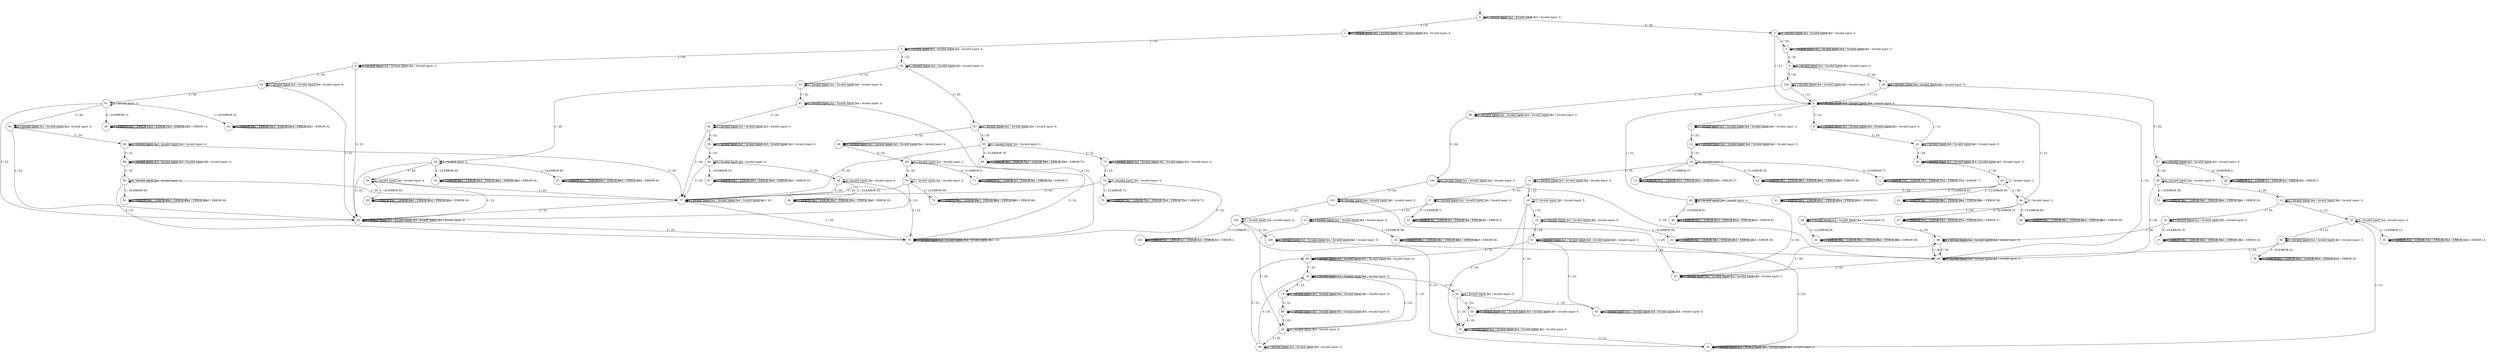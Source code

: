 digraph g {
__start0 [label="" shape="none"];

	s0 [shape="circle" label="0"];
	s1 [shape="circle" label="1"];
	s2 [shape="circle" label="2"];
	s3 [shape="circle" label="3"];
	s4 [shape="circle" label="4"];
	s5 [shape="circle" label="5"];
	s6 [shape="circle" label="6"];
	s7 [shape="circle" label="7"];
	s8 [shape="circle" label="8"];
	s9 [shape="circle" label="9"];
	s10 [shape="circle" label="10"];
	s11 [shape="circle" label="11"];
	s12 [shape="circle" label="12"];
	s13 [shape="circle" label="13"];
	s14 [shape="circle" label="14"];
	s15 [shape="circle" label="15"];
	s16 [shape="circle" label="16"];
	s17 [shape="circle" label="17"];
	s18 [shape="circle" label="18"];
	s19 [shape="circle" label="19"];
	s20 [shape="circle" label="20"];
	s21 [shape="circle" label="21"];
	s22 [shape="circle" label="22"];
	s23 [shape="circle" label="23"];
	s24 [shape="circle" label="24"];
	s25 [shape="circle" label="25"];
	s26 [shape="circle" label="26"];
	s27 [shape="circle" label="27"];
	s28 [shape="circle" label="28"];
	s29 [shape="circle" label="29"];
	s30 [shape="circle" label="30"];
	s31 [shape="circle" label="31"];
	s32 [shape="circle" label="32"];
	s33 [shape="circle" label="33"];
	s34 [shape="circle" label="34"];
	s35 [shape="circle" label="35"];
	s36 [shape="circle" label="36"];
	s37 [shape="circle" label="37"];
	s38 [shape="circle" label="38"];
	s39 [shape="circle" label="39"];
	s40 [shape="circle" label="40"];
	s41 [shape="circle" label="41"];
	s42 [shape="circle" label="42"];
	s43 [shape="circle" label="43"];
	s44 [shape="circle" label="44"];
	s45 [shape="circle" label="45"];
	s46 [shape="circle" label="46"];
	s47 [shape="circle" label="47"];
	s48 [shape="circle" label="48"];
	s49 [shape="circle" label="49"];
	s50 [shape="circle" label="50"];
	s51 [shape="circle" label="51"];
	s52 [shape="circle" label="52"];
	s53 [shape="circle" label="53"];
	s54 [shape="circle" label="54"];
	s55 [shape="circle" label="55"];
	s56 [shape="circle" label="56"];
	s57 [shape="circle" label="57"];
	s58 [shape="circle" label="58"];
	s59 [shape="circle" label="59"];
	s60 [shape="circle" label="60"];
	s61 [shape="circle" label="61"];
	s62 [shape="circle" label="62"];
	s63 [shape="circle" label="63"];
	s64 [shape="circle" label="64"];
	s65 [shape="circle" label="65"];
	s66 [shape="circle" label="66"];
	s67 [shape="circle" label="67"];
	s68 [shape="circle" label="68"];
	s69 [shape="circle" label="69"];
	s70 [shape="circle" label="70"];
	s71 [shape="circle" label="71"];
	s72 [shape="circle" label="72"];
	s73 [shape="circle" label="73"];
	s74 [shape="circle" label="74"];
	s75 [shape="circle" label="75"];
	s76 [shape="circle" label="76"];
	s77 [shape="circle" label="77"];
	s78 [shape="circle" label="78"];
	s79 [shape="circle" label="79"];
	s80 [shape="circle" label="80"];
	s81 [shape="circle" label="81"];
	s82 [shape="circle" label="82"];
	s83 [shape="circle" label="83"];
	s84 [shape="circle" label="84"];
	s85 [shape="circle" label="85"];
	s86 [shape="circle" label="86"];
	s87 [shape="circle" label="87"];
	s88 [shape="circle" label="88"];
	s89 [shape="circle" label="89"];
	s90 [shape="circle" label="90"];
	s91 [shape="circle" label="91"];
	s92 [shape="circle" label="92"];
	s93 [shape="circle" label="93"];
	s94 [shape="circle" label="94"];
	s95 [shape="circle" label="95"];
	s96 [shape="circle" label="96"];
	s97 [shape="circle" label="97"];
	s98 [shape="circle" label="98"];
	s99 [shape="circle" label="99"];
	s100 [shape="circle" label="100"];
	s101 [shape="circle" label="101"];
	s102 [shape="circle" label="102"];
	s103 [shape="circle" label="103"];
	s104 [shape="circle" label="104"];
	s105 [shape="circle" label="105"];
	s0 -> s0 [label="1 / Invalid input: 1;"];
	s0 -> s0 [label="2 / Invalid input: 2;"];
	s0 -> s0 [label="3 / Invalid input: 3;"];
	s0 -> s1 [label="4 / 25;"];
	s0 -> s2 [label="5 / 26;"];
	s1 -> s1 [label="1 / Invalid input: 1;"];
	s1 -> s1 [label="2 / Invalid input: 2;"];
	s1 -> s1 [label="3 / Invalid input: 3;"];
	s1 -> s1 [label="4 / Invalid input: 4;"];
	s1 -> s3 [label="5 / 25;"];
	s2 -> s4 [label="1 / 21;"];
	s2 -> s2 [label="2 / Invalid input: 2;"];
	s2 -> s5 [label="3 / 20;"];
	s2 -> s2 [label="4 / Invalid input: 4;"];
	s2 -> s2 [label="5 / Invalid input: 5;"];
	s3 -> s3 [label="1 / Invalid input: 1;"];
	s3 -> s3 [label="2 / Invalid input: 2;"];
	s3 -> s6 [label="3 / 20;"];
	s3 -> s3 [label="4 / Invalid input: 4;"];
	s3 -> s56 [label="5 / 22;"];
	s4 -> s4 [label="1 / Invalid input: 1;"];
	s4 -> s7 [label="2 / 21;"];
	s4 -> s4 [label="3 / Invalid input: 3;"];
	s4 -> s4 [label="4 / Invalid input: 4;"];
	s4 -> s8 [label="5 / 22;"];
	s5 -> s5 [label="1 / Invalid input: 1;"];
	s5 -> s5 [label="2 / Invalid input: 2;"];
	s5 -> s9 [label="3 / 26;"];
	s5 -> s5 [label="4 / Invalid input: 4;"];
	s5 -> s5 [label="5 / Invalid input: 5;"];
	s6 -> s6 [label="1 / Invalid input: 1;"];
	s6 -> s6 [label="2 / Invalid input: 2;"];
	s6 -> s95 [label="3 / 22;"];
	s6 -> s6 [label="4 / Invalid input: 4;"];
	s6 -> s63 [label="5 / 20;"];
	s7 -> s7 [label="1 / Invalid input: 1;"];
	s7 -> s7 [label="2 / Invalid input: 2;"];
	s7 -> s12 [label="3 / 23;"];
	s7 -> s7 [label="4 / Invalid input: 4;"];
	s7 -> s7 [label="5 / Invalid input: 5;"];
	s8 -> s8 [label="1 / Invalid input: 1;"];
	s8 -> s8 [label="2 / Invalid input: 2;"];
	s8 -> s42 [label="3 / 24;"];
	s8 -> s8 [label="4 / Invalid input: 4;"];
	s8 -> s8 [label="5 / Invalid input: 5;"];
	s9 -> s9 [label="1 / Invalid input: 1;"];
	s9 -> s9 [label="2 / Invalid input: 2;"];
	s9 -> s104 [label="3 / 26;"];
	s9 -> s9 [label="4 / Invalid input: 4;"];
	s9 -> s29 [label="5 / 26;"];
	s10 -> s13 [label="1 / 21;ERROR 37;"];
	s10 -> s10 [label="2 / Invalid input: 2;"];
	s10 -> s14 [label="3 / 21;ERROR 30;"];
	s10 -> s11 [label="4 / 25;ERROR 77;"];
	s10 -> s15 [label="5 / 25;"];
	s11 -> s11 [label="1 / ERROR 77;"];
	s11 -> s11 [label="2 / ERROR 77;"];
	s11 -> s11 [label="3 / ERROR 77;"];
	s11 -> s11 [label="4 / ERROR 77;"];
	s11 -> s11 [label="5 / ERROR 77;"];
	s12 -> s12 [label="1 / Invalid input: 1;"];
	s12 -> s12 [label="2 / Invalid input: 2;"];
	s12 -> s10 [label="3 / 23;"];
	s12 -> s12 [label="4 / Invalid input: 4;"];
	s12 -> s12 [label="5 / Invalid input: 5;"];
	s13 -> s13 [label="1 / ERROR 37;"];
	s13 -> s13 [label="2 / ERROR 37;"];
	s13 -> s13 [label="3 / ERROR 37;"];
	s13 -> s13 [label="4 / ERROR 37;"];
	s13 -> s13 [label="5 / ERROR 37;"];
	s14 -> s14 [label="1 / ERROR 30;"];
	s14 -> s14 [label="2 / ERROR 30;"];
	s14 -> s14 [label="3 / ERROR 30;"];
	s14 -> s14 [label="4 / ERROR 30;"];
	s14 -> s14 [label="5 / ERROR 30;"];
	s15 -> s15 [label="1 / Invalid input: 1;"];
	s15 -> s16 [label="2 / 23;"];
	s15 -> s15 [label="3 / Invalid input: 3;"];
	s15 -> s15 [label="4 / Invalid input: 4;"];
	s15 -> s17 [label="5 / 23;"];
	s16 -> s18 [label="1 / 25;"];
	s16 -> s19 [label="2 / 25;"];
	s16 -> s16 [label="3 / Invalid input: 3;"];
	s16 -> s20 [label="4 / 24;"];
	s16 -> s16 [label="5 / Invalid input: 5;"];
	s17 -> s17 [label="1 / Invalid input: 1;"];
	s17 -> s17 [label="2 / Invalid input: 2;"];
	s17 -> s21 [label="3 / 22;"];
	s17 -> s17 [label="4 / Invalid input: 4;"];
	s17 -> s22 [label="5 / 23;ERROR 3;"];
	s18 -> s18 [label="1 / Invalid input: 1;"];
	s18 -> s23 [label="2 / 23;ERROR 28;"];
	s18 -> s18 [label="3 / Invalid input: 3;"];
	s18 -> s18 [label="4 / Invalid input: 4;"];
	s18 -> s51 [label="5 / 23;"];
	s19 -> s19 [label="1 / Invalid input: 1;"];
	s19 -> s19 [label="2 / Invalid input: 2;"];
	s19 -> s52 [label="3 / 21;"];
	s19 -> s19 [label="4 / Invalid input: 4;"];
	s19 -> s19 [label="5 / Invalid input: 5;"];
	s20 -> s20 [label="1 / Invalid input: 1;"];
	s20 -> s20 [label="2 / Invalid input: 2;"];
	s20 -> s20 [label="3 / Invalid input: 3;"];
	s20 -> s19 [label="4 / 25;"];
	s20 -> s20 [label="5 / Invalid input: 5;"];
	s21 -> s21 [label="1 / Invalid input: 1;"];
	s21 -> s24 [label="2 / 25;ERROR 48;"];
	s21 -> s21 [label="3 / Invalid input: 3;"];
	s21 -> s21 [label="4 / Invalid input: 4;"];
	s21 -> s25 [label="5 / 25;"];
	s22 -> s22 [label="1 / ERROR 3;"];
	s22 -> s22 [label="2 / ERROR 3;"];
	s22 -> s22 [label="3 / ERROR 3;"];
	s22 -> s22 [label="4 / ERROR 3;"];
	s22 -> s22 [label="5 / ERROR 3;"];
	s23 -> s23 [label="1 / ERROR 28;"];
	s23 -> s23 [label="2 / ERROR 28;"];
	s23 -> s23 [label="3 / ERROR 28;"];
	s23 -> s23 [label="4 / ERROR 28;"];
	s23 -> s23 [label="5 / ERROR 28;"];
	s24 -> s24 [label="1 / ERROR 48;"];
	s24 -> s24 [label="2 / ERROR 48;"];
	s24 -> s24 [label="3 / ERROR 48;"];
	s24 -> s24 [label="4 / ERROR 48;"];
	s24 -> s24 [label="5 / ERROR 48;"];
	s25 -> s60 [label="1 / 19;"];
	s25 -> s26 [label="2 / 26;"];
	s25 -> s25 [label="3 / Invalid input: 3;"];
	s25 -> s25 [label="4 / Invalid input: 4;"];
	s25 -> s78 [label="5 / 23;"];
	s26 -> s26 [label="1 / Invalid input: 1;"];
	s26 -> s26 [label="2 / Invalid input: 2;"];
	s26 -> s26 [label="3 / Invalid input: 3;"];
	s26 -> s78 [label="4 / 25;"];
	s26 -> s60 [label="5 / 21;"];
	s27 -> s27 [label="1 / Invalid input: 1;"];
	s27 -> s27 [label="2 / Invalid input: 2;"];
	s27 -> s30 [label="3 / 26;"];
	s27 -> s28 [label="4 / 26;ERROR 2;"];
	s27 -> s27 [label="5 / Invalid input: 5;"];
	s28 -> s28 [label="1 / ERROR 2;"];
	s28 -> s28 [label="2 / ERROR 2;"];
	s28 -> s28 [label="3 / ERROR 2;"];
	s28 -> s28 [label="4 / ERROR 2;"];
	s28 -> s28 [label="5 / ERROR 2;"];
	s29 -> s4 [label="1 / 21;"];
	s29 -> s29 [label="2 / Invalid input: 2;"];
	s29 -> s27 [label="3 / 20;"];
	s29 -> s29 [label="4 / Invalid input: 4;"];
	s29 -> s29 [label="5 / Invalid input: 5;"];
	s30 -> s30 [label="1 / Invalid input: 1;"];
	s30 -> s31 [label="2 / 19;ERROR 26;"];
	s30 -> s96 [label="3 / 26;"];
	s30 -> s30 [label="4 / Invalid input: 4;"];
	s30 -> s32 [label="5 / 26;"];
	s31 -> s31 [label="1 / ERROR 26;"];
	s31 -> s31 [label="2 / ERROR 26;"];
	s31 -> s31 [label="3 / ERROR 26;"];
	s31 -> s31 [label="4 / ERROR 26;"];
	s31 -> s31 [label="5 / ERROR 26;"];
	s32 -> s33 [label="1 / 21;"];
	s32 -> s32 [label="2 / Invalid input: 2;"];
	s32 -> s34 [label="3 / 20;"];
	s32 -> s32 [label="4 / Invalid input: 4;"];
	s32 -> s32 [label="5 / Invalid input: 5;"];
	s33 -> s33 [label="1 / Invalid input: 1;"];
	s33 -> s52 [label="2 / 21;"];
	s33 -> s35 [label="3 / 21;ERROR 13;"];
	s33 -> s33 [label="4 / Invalid input: 4;"];
	s33 -> s36 [label="5 / 22;"];
	s34 -> s34 [label="1 / Invalid input: 1;"];
	s34 -> s34 [label="2 / Invalid input: 2;"];
	s34 -> s98 [label="3 / 26;"];
	s34 -> s37 [label="4 / 20;ERROR 18;"];
	s34 -> s34 [label="5 / Invalid input: 5;"];
	s35 -> s35 [label="1 / ERROR 13;"];
	s35 -> s35 [label="2 / ERROR 13;"];
	s35 -> s35 [label="3 / ERROR 13;"];
	s35 -> s35 [label="4 / ERROR 13;"];
	s35 -> s35 [label="5 / ERROR 13;"];
	s36 -> s36 [label="1 / Invalid input: 1;"];
	s36 -> s38 [label="2 / 20;ERROR 42;"];
	s36 -> s96 [label="3 / 24;"];
	s36 -> s36 [label="4 / Invalid input: 4;"];
	s36 -> s36 [label="5 / Invalid input: 5;"];
	s37 -> s37 [label="1 / ERROR 18;"];
	s37 -> s37 [label="2 / ERROR 18;"];
	s37 -> s37 [label="3 / ERROR 18;"];
	s37 -> s37 [label="4 / ERROR 18;"];
	s37 -> s37 [label="5 / ERROR 18;"];
	s38 -> s38 [label="1 / ERROR 42;"];
	s38 -> s38 [label="2 / ERROR 42;"];
	s38 -> s38 [label="3 / ERROR 42;"];
	s38 -> s38 [label="4 / ERROR 42;"];
	s38 -> s38 [label="5 / ERROR 42;"];
	s39 -> s39 [label="1 / Invalid input: 1;"];
	s39 -> s39 [label="2 / Invalid input: 2;"];
	s39 -> s40 [label="3 / 26;"];
	s39 -> s39 [label="4 / Invalid input: 4;"];
	s39 -> s39 [label="5 / Invalid input: 5;"];
	s40 -> s40 [label="1 / Invalid input: 1;"];
	s40 -> s43 [label="2 / 22;ERROR 58;"];
	s40 -> s44 [label="3 / 26;"];
	s40 -> s41 [label="4 / 19;ERROR 62;"];
	s40 -> s45 [label="5 / 26;"];
	s41 -> s41 [label="1 / ERROR 62;"];
	s41 -> s41 [label="2 / ERROR 62;"];
	s41 -> s41 [label="3 / ERROR 62;"];
	s41 -> s41 [label="4 / ERROR 62;"];
	s41 -> s41 [label="5 / ERROR 62;"];
	s42 -> s4 [label="1 / 21;"];
	s42 -> s42 [label="2 / Invalid input: 2;"];
	s42 -> s39 [label="3 / 20;"];
	s42 -> s42 [label="4 / Invalid input: 4;"];
	s42 -> s42 [label="5 / Invalid input: 5;"];
	s43 -> s43 [label="1 / ERROR 58;"];
	s43 -> s43 [label="2 / ERROR 58;"];
	s43 -> s43 [label="3 / ERROR 58;"];
	s43 -> s43 [label="4 / ERROR 58;"];
	s43 -> s43 [label="5 / ERROR 58;"];
	s44 -> s4 [label="1 / 21;"];
	s44 -> s44 [label="2 / Invalid input: 2;"];
	s44 -> s46 [label="3 / 20;"];
	s44 -> s47 [label="4 / 26;ERROR 27;"];
	s44 -> s48 [label="5 / 22;ERROR 66;"];
	s45 -> s4 [label="1 / 21;"];
	s45 -> s45 [label="2 / Invalid input: 2;"];
	s45 -> s97 [label="3 / 20;"];
	s45 -> s45 [label="4 / Invalid input: 4;"];
	s45 -> s49 [label="5 / 25;ERROR 81;"];
	s46 -> s46 [label="1 / Invalid input: 1;"];
	s46 -> s46 [label="2 / Invalid input: 2;"];
	s46 -> s98 [label="3 / 26;"];
	s46 -> s46 [label="4 / Invalid input: 4;"];
	s46 -> s50 [label="5 / 21;ERROR 99;"];
	s47 -> s47 [label="1 / ERROR 27;"];
	s47 -> s47 [label="2 / ERROR 27;"];
	s47 -> s47 [label="3 / ERROR 27;"];
	s47 -> s47 [label="4 / ERROR 27;"];
	s47 -> s47 [label="5 / ERROR 27;"];
	s48 -> s48 [label="1 / ERROR 66;"];
	s48 -> s48 [label="2 / ERROR 66;"];
	s48 -> s48 [label="3 / ERROR 66;"];
	s48 -> s48 [label="4 / ERROR 66;"];
	s48 -> s48 [label="5 / ERROR 66;"];
	s49 -> s49 [label="1 / ERROR 81;"];
	s49 -> s49 [label="2 / ERROR 81;"];
	s49 -> s49 [label="3 / ERROR 81;"];
	s49 -> s49 [label="4 / ERROR 81;"];
	s49 -> s49 [label="5 / ERROR 81;"];
	s50 -> s50 [label="1 / ERROR 99;"];
	s50 -> s50 [label="2 / ERROR 99;"];
	s50 -> s50 [label="3 / ERROR 99;"];
	s50 -> s50 [label="4 / ERROR 99;"];
	s50 -> s50 [label="5 / ERROR 99;"];
	s51 -> s51 [label="1 / Invalid input: 1;"];
	s51 -> s51 [label="2 / Invalid input: 2;"];
	s51 -> s60 [label="3 / 23;"];
	s51 -> s51 [label="4 / Invalid input: 4;"];
	s51 -> s51 [label="5 / Invalid input: 5;"];
	s52 -> s52 [label="1 / Invalid input: 1;"];
	s52 -> s52 [label="2 / Invalid input: 2;"];
	s52 -> s51 [label="3 / 23;"];
	s52 -> s52 [label="4 / Invalid input: 4;"];
	s52 -> s52 [label="5 / Invalid input: 5;"];
	s53 -> s53 [label="1 / Invalid input: 1;"];
	s53 -> s53 [label="2 / Invalid input: 2;"];
	s53 -> s54 [label="3 / 20;"];
	s53 -> s53 [label="4 / Invalid input: 4;"];
	s53 -> s81 [label="5 / 22;"];
	s54 -> s57 [label="1 / 24;ERROR 65;"];
	s54 -> s54 [label="2 / Invalid input: 2;"];
	s54 -> s95 [label="3 / 22;"];
	s54 -> s55 [label="4 / 23;ERROR 46;"];
	s54 -> s58 [label="5 / 20;"];
	s55 -> s55 [label="1 / ERROR 46;"];
	s55 -> s55 [label="2 / ERROR 46;"];
	s55 -> s55 [label="3 / ERROR 46;"];
	s55 -> s55 [label="4 / ERROR 46;"];
	s55 -> s55 [label="5 / ERROR 46;"];
	s56 -> s56 [label="1 / Invalid input: 1;"];
	s56 -> s56 [label="2 / Invalid input: 2;"];
	s56 -> s67 [label="3 / 20;"];
	s56 -> s56 [label="4 / Invalid input: 4;"];
	s56 -> s53 [label="5 / 22;"];
	s57 -> s57 [label="1 / ERROR 65;"];
	s57 -> s57 [label="2 / ERROR 65;"];
	s57 -> s57 [label="3 / ERROR 65;"];
	s57 -> s57 [label="4 / ERROR 65;"];
	s57 -> s57 [label="5 / ERROR 65;"];
	s58 -> s59 [label="1 / 20;ERROR 93;"];
	s58 -> s58 [label="2 / Invalid input: 2;"];
	s58 -> s95 [label="3 / 22;"];
	s58 -> s58 [label="4 / Invalid input: 4;"];
	s58 -> s77 [label="5 / 20;"];
	s59 -> s59 [label="1 / ERROR 93;"];
	s59 -> s59 [label="2 / ERROR 93;"];
	s59 -> s59 [label="3 / ERROR 93;"];
	s59 -> s59 [label="4 / ERROR 93;"];
	s59 -> s59 [label="5 / ERROR 93;"];
	s60 -> s60 [label="1 / Invalid input: 1;"];
	s60 -> s60 [label="2 / Invalid input: 2;"];
	s60 -> s60 [label="3 / Invalid input: 3;"];
	s60 -> s60 [label="4 / Invalid input: 4;"];
	s60 -> s78 [label="5 / 25;"];
	s61 -> s64 [label="1 / 20;ERROR 22;"];
	s61 -> s61 [label="2 / Invalid input: 2;"];
	s61 -> s95 [label="3 / 22;"];
	s61 -> s62 [label="4 / 23;ERROR 12;"];
	s61 -> s92 [label="5 / 20;"];
	s62 -> s62 [label="1 / ERROR 12;"];
	s62 -> s62 [label="2 / ERROR 12;"];
	s62 -> s62 [label="3 / ERROR 12;"];
	s62 -> s62 [label="4 / ERROR 12;"];
	s62 -> s62 [label="5 / ERROR 12;"];
	s63 -> s63 [label="1 / Invalid input: 1;"];
	s63 -> s63 [label="2 / Invalid input: 2;"];
	s63 -> s95 [label="3 / 22;"];
	s63 -> s63 [label="4 / Invalid input: 4;"];
	s63 -> s61 [label="5 / 20;"];
	s64 -> s64 [label="1 / ERROR 22;"];
	s64 -> s64 [label="2 / ERROR 22;"];
	s64 -> s64 [label="3 / ERROR 22;"];
	s64 -> s64 [label="4 / ERROR 22;"];
	s64 -> s64 [label="5 / ERROR 22;"];
	s65 -> s65 [label="1 / Invalid input: 1;"];
	s65 -> s65 [label="2 / Invalid input: 2;"];
	s65 -> s73 [label="3 / 22;"];
	s65 -> s66 [label="4 / 23;ERROR 70;"];
	s65 -> s77 [label="5 / 20;"];
	s66 -> s66 [label="1 / ERROR 70;"];
	s66 -> s66 [label="2 / ERROR 70;"];
	s66 -> s66 [label="3 / ERROR 70;"];
	s66 -> s66 [label="4 / ERROR 70;"];
	s66 -> s66 [label="5 / ERROR 70;"];
	s67 -> s67 [label="1 / Invalid input: 1;"];
	s67 -> s67 [label="2 / Invalid input: 2;"];
	s67 -> s68 [label="3 / 22;"];
	s67 -> s67 [label="4 / Invalid input: 4;"];
	s67 -> s65 [label="5 / 20;"];
	s68 -> s68 [label="1 / Invalid input: 1;"];
	s68 -> s68 [label="2 / Invalid input: 2;"];
	s68 -> s68 [label="3 / Invalid input: 3;"];
	s68 -> s68 [label="4 / Invalid input: 4;"];
	s68 -> s69 [label="5 / 25;"];
	s69 -> s69 [label="1 / Invalid input: 1;"];
	s69 -> s69 [label="2 / Invalid input: 2;"];
	s69 -> s70 [label="3 / 20;"];
	s69 -> s71 [label="4 / 21;ERROR 5;"];
	s69 -> s76 [label="5 / 22;"];
	s70 -> s70 [label="1 / Invalid input: 1;"];
	s70 -> s70 [label="2 / Invalid input: 2;"];
	s70 -> s95 [label="3 / 22;"];
	s70 -> s72 [label="4 / 22;ERROR 89;"];
	s70 -> s77 [label="5 / 20;"];
	s71 -> s71 [label="1 / ERROR 5;"];
	s71 -> s71 [label="2 / ERROR 5;"];
	s71 -> s71 [label="3 / ERROR 5;"];
	s71 -> s71 [label="4 / ERROR 5;"];
	s71 -> s71 [label="5 / ERROR 5;"];
	s72 -> s72 [label="1 / ERROR 89;"];
	s72 -> s72 [label="2 / ERROR 89;"];
	s72 -> s72 [label="3 / ERROR 89;"];
	s72 -> s72 [label="4 / ERROR 89;"];
	s72 -> s72 [label="5 / ERROR 89;"];
	s73 -> s73 [label="1 / Invalid input: 1;"];
	s73 -> s73 [label="2 / Invalid input: 2;"];
	s73 -> s73 [label="3 / Invalid input: 3;"];
	s73 -> s73 [label="4 / Invalid input: 4;"];
	s73 -> s74 [label="5 / 25;"];
	s74 -> s74 [label="1 / Invalid input: 1;"];
	s74 -> s75 [label="2 / 25;ERROR 72;"];
	s74 -> s77 [label="3 / 20;"];
	s74 -> s74 [label="4 / Invalid input: 4;"];
	s74 -> s76 [label="5 / 22;"];
	s75 -> s75 [label="1 / ERROR 72;"];
	s75 -> s75 [label="2 / ERROR 72;"];
	s75 -> s75 [label="3 / ERROR 72;"];
	s75 -> s75 [label="4 / ERROR 72;"];
	s75 -> s75 [label="5 / ERROR 72;"];
	s76 -> s76 [label="1 / Invalid input: 1;"];
	s76 -> s76 [label="2 / Invalid input: 2;"];
	s76 -> s77 [label="3 / 20;"];
	s76 -> s76 [label="4 / Invalid input: 4;"];
	s76 -> s76 [label="5 / 22;"];
	s77 -> s77 [label="1 / Invalid input: 1;"];
	s77 -> s77 [label="2 / Invalid input: 2;"];
	s77 -> s95 [label="3 / 22;"];
	s77 -> s77 [label="4 / Invalid input: 4;"];
	s77 -> s77 [label="5 / 20;"];
	s78 -> s78 [label="1 / Invalid input: 1;"];
	s78 -> s94 [label="2 / 23;"];
	s78 -> s78 [label="3 / Invalid input: 3;"];
	s78 -> s78 [label="4 / Invalid input: 4;"];
	s78 -> s79 [label="5 / 23;"];
	s79 -> s79 [label="1 / Invalid input: 1;"];
	s79 -> s79 [label="2 / Invalid input: 2;"];
	s79 -> s80 [label="3 / 22;"];
	s79 -> s79 [label="4 / Invalid input: 4;"];
	s79 -> s79 [label="5 / Invalid input: 5;"];
	s80 -> s80 [label="1 / Invalid input: 1;"];
	s80 -> s80 [label="2 / Invalid input: 2;"];
	s80 -> s80 [label="3 / Invalid input: 3;"];
	s80 -> s80 [label="4 / Invalid input: 4;"];
	s80 -> s25 [label="5 / 25;"];
	s81 -> s81 [label="1 / Invalid input: 1;"];
	s81 -> s81 [label="2 / Invalid input: 2;"];
	s81 -> s82 [label="3 / 20;"];
	s81 -> s81 [label="4 / Invalid input: 4;"];
	s81 -> s76 [label="5 / 22;"];
	s82 -> s82 [label="1 / Invalid input: 1;"];
	s82 -> s82 [label="2 / Invalid input: 2;"];
	s82 -> s83 [label="3 / 22;"];
	s82 -> s82 [label="4 / Invalid input: 4;"];
	s82 -> s77 [label="5 / 20;"];
	s83 -> s83 [label="1 / Invalid input: 1;"];
	s83 -> s83 [label="2 / Invalid input: 2;"];
	s83 -> s83 [label="3 / Invalid input: 3;"];
	s83 -> s83 [label="4 / Invalid input: 4;"];
	s83 -> s84 [label="5 / 25;"];
	s84 -> s87 [label="1 / 25;ERROR 33;"];
	s84 -> s84 [label="2 / Invalid input: 2;"];
	s84 -> s77 [label="3 / 20;"];
	s84 -> s84 [label="4 / Invalid input: 4;"];
	s84 -> s85 [label="5 / 22;"];
	s85 -> s86 [label="1 / 25;ERROR 35;"];
	s85 -> s85 [label="2 / Invalid input: 2;"];
	s85 -> s77 [label="3 / 20;"];
	s85 -> s85 [label="4 / Invalid input: 4;"];
	s85 -> s76 [label="5 / 22;"];
	s86 -> s86 [label="1 / ERROR 35;"];
	s86 -> s86 [label="2 / ERROR 35;"];
	s86 -> s86 [label="3 / ERROR 35;"];
	s86 -> s86 [label="4 / ERROR 35;"];
	s86 -> s86 [label="5 / ERROR 35;"];
	s87 -> s87 [label="1 / ERROR 33;"];
	s87 -> s87 [label="2 / ERROR 33;"];
	s87 -> s87 [label="3 / ERROR 33;"];
	s87 -> s87 [label="4 / ERROR 33;"];
	s87 -> s87 [label="5 / ERROR 33;"];
	s88 -> s88 [label="1 / Invalid input: 1;"];
	s88 -> s88 [label="2 / Invalid input: 2;"];
	s88 -> s89 [label="3 / 22;"];
	s88 -> s88 [label="4 / Invalid input: 4;"];
	s88 -> s77 [label="5 / 20;"];
	s89 -> s89 [label="1 / Invalid input: 1;"];
	s89 -> s89 [label="2 / Invalid input: 2;"];
	s89 -> s89 [label="3 / Invalid input: 3;"];
	s89 -> s89 [label="4 / Invalid input: 4;"];
	s89 -> s90 [label="5 / 25;"];
	s90 -> s91 [label="1 / 26;ERROR 69;"];
	s90 -> s90 [label="2 / Invalid input: 2;"];
	s90 -> s77 [label="3 / 20;"];
	s90 -> s90 [label="4 / Invalid input: 4;"];
	s90 -> s76 [label="5 / 22;"];
	s91 -> s91 [label="1 / ERROR 69;"];
	s91 -> s91 [label="2 / ERROR 69;"];
	s91 -> s91 [label="3 / ERROR 69;"];
	s91 -> s91 [label="4 / ERROR 69;"];
	s91 -> s91 [label="5 / ERROR 69;"];
	s92 -> s92 [label="1 / Invalid input: 1;"];
	s92 -> s92 [label="2 / Invalid input: 2;"];
	s92 -> s95 [label="3 / 22;"];
	s92 -> s92 [label="4 / Invalid input: 4;"];
	s92 -> s88 [label="5 / 20;"];
	s93 -> s93 [label="1 / Invalid input: 1;"];
	s93 -> s93 [label="2 / Invalid input: 2;"];
	s93 -> s93 [label="3 / Invalid input: 3;"];
	s93 -> s93 [label="4 / Invalid input: 4;"];
	s93 -> s51 [label="5 / 23;"];
	s94 -> s93 [label="1 / 25;"];
	s94 -> s19 [label="2 / 25;"];
	s94 -> s94 [label="3 / Invalid input: 3;"];
	s94 -> s20 [label="4 / 24;"];
	s94 -> s94 [label="5 / Invalid input: 5;"];
	s95 -> s95 [label="1 / Invalid input: 1;"];
	s95 -> s95 [label="2 / Invalid input: 2;"];
	s95 -> s95 [label="3 / Invalid input: 3;"];
	s95 -> s95 [label="4 / Invalid input: 4;"];
	s95 -> s76 [label="5 / 25;"];
	s96 -> s4 [label="1 / 21;"];
	s96 -> s96 [label="2 / Invalid input: 2;"];
	s96 -> s97 [label="3 / 20;"];
	s96 -> s96 [label="4 / Invalid input: 4;"];
	s96 -> s96 [label="5 / Invalid input: 5;"];
	s97 -> s97 [label="1 / Invalid input: 1;"];
	s97 -> s97 [label="2 / Invalid input: 2;"];
	s97 -> s98 [label="3 / 26;"];
	s97 -> s97 [label="4 / Invalid input: 4;"];
	s97 -> s97 [label="5 / Invalid input: 5;"];
	s98 -> s98 [label="1 / Invalid input: 1;"];
	s98 -> s98 [label="2 / Invalid input: 2;"];
	s98 -> s96 [label="3 / 26;"];
	s98 -> s98 [label="4 / Invalid input: 4;"];
	s98 -> s96 [label="5 / 26;"];
	s99 -> s99 [label="1 / Invalid input: 1;"];
	s99 -> s99 [label="2 / Invalid input: 2;"];
	s99 -> s100 [label="3 / 26;"];
	s99 -> s99 [label="4 / Invalid input: 4;"];
	s99 -> s99 [label="5 / Invalid input: 5;"];
	s100 -> s100 [label="1 / Invalid input: 1;"];
	s100 -> s100 [label="2 / Invalid input: 2;"];
	s100 -> s96 [label="3 / 26;"];
	s100 -> s100 [label="4 / Invalid input: 4;"];
	s100 -> s101 [label="5 / 26;"];
	s101 -> s102 [label="1 / 21;"];
	s101 -> s101 [label="2 / Invalid input: 2;"];
	s101 -> s97 [label="3 / 20;"];
	s101 -> s101 [label="4 / Invalid input: 4;"];
	s101 -> s101 [label="5 / Invalid input: 5;"];
	s102 -> s102 [label="1 / Invalid input: 1;"];
	s102 -> s52 [label="2 / 21;"];
	s102 -> s103 [label="3 / 21;ERROR 1;"];
	s102 -> s102 [label="4 / Invalid input: 4;"];
	s102 -> s105 [label="5 / 22;"];
	s103 -> s103 [label="1 / ERROR 1;"];
	s103 -> s103 [label="2 / ERROR 1;"];
	s103 -> s103 [label="3 / ERROR 1;"];
	s103 -> s103 [label="4 / ERROR 1;"];
	s103 -> s103 [label="5 / ERROR 1;"];
	s104 -> s4 [label="1 / 21;"];
	s104 -> s104 [label="2 / Invalid input: 2;"];
	s104 -> s99 [label="3 / 20;"];
	s104 -> s104 [label="4 / Invalid input: 4;"];
	s104 -> s104 [label="5 / Invalid input: 5;"];
	s105 -> s105 [label="1 / Invalid input: 1;"];
	s105 -> s105 [label="2 / Invalid input: 2;"];
	s105 -> s96 [label="3 / 24;"];
	s105 -> s105 [label="4 / Invalid input: 4;"];
	s105 -> s105 [label="5 / Invalid input: 5;"];

__start0 -> s0;
}

